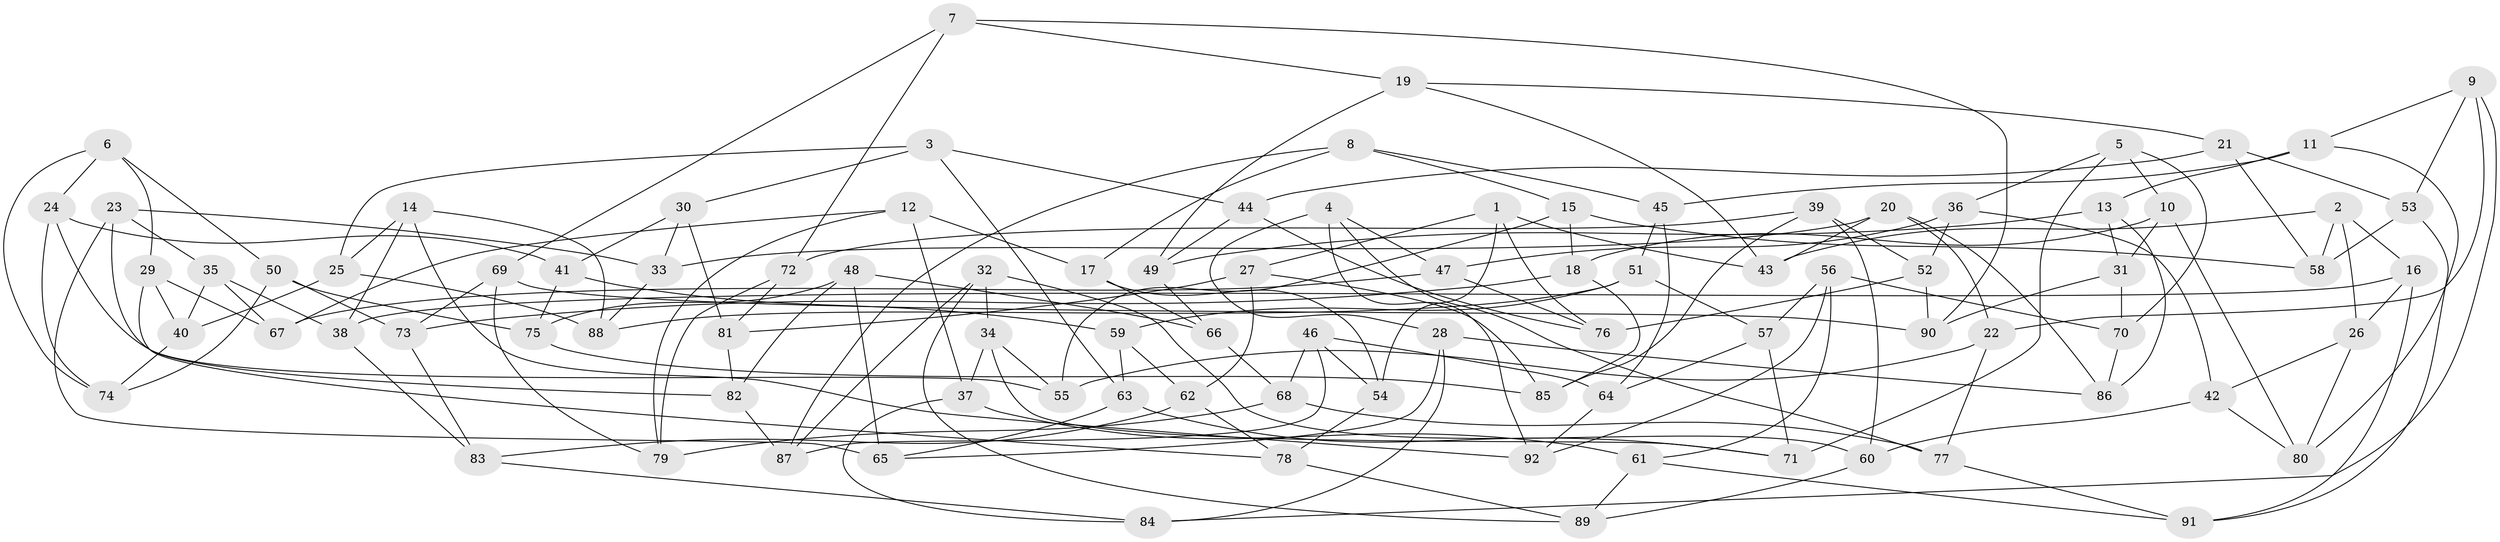 // coarse degree distribution, {8: 0.078125, 3: 0.0625, 5: 0.078125, 4: 0.625, 7: 0.046875, 6: 0.109375}
// Generated by graph-tools (version 1.1) at 2025/20/03/04/25 18:20:28]
// undirected, 92 vertices, 184 edges
graph export_dot {
graph [start="1"]
  node [color=gray90,style=filled];
  1;
  2;
  3;
  4;
  5;
  6;
  7;
  8;
  9;
  10;
  11;
  12;
  13;
  14;
  15;
  16;
  17;
  18;
  19;
  20;
  21;
  22;
  23;
  24;
  25;
  26;
  27;
  28;
  29;
  30;
  31;
  32;
  33;
  34;
  35;
  36;
  37;
  38;
  39;
  40;
  41;
  42;
  43;
  44;
  45;
  46;
  47;
  48;
  49;
  50;
  51;
  52;
  53;
  54;
  55;
  56;
  57;
  58;
  59;
  60;
  61;
  62;
  63;
  64;
  65;
  66;
  67;
  68;
  69;
  70;
  71;
  72;
  73;
  74;
  75;
  76;
  77;
  78;
  79;
  80;
  81;
  82;
  83;
  84;
  85;
  86;
  87;
  88;
  89;
  90;
  91;
  92;
  1 -- 27;
  1 -- 43;
  1 -- 54;
  1 -- 76;
  2 -- 16;
  2 -- 43;
  2 -- 26;
  2 -- 58;
  3 -- 63;
  3 -- 44;
  3 -- 25;
  3 -- 30;
  4 -- 28;
  4 -- 92;
  4 -- 77;
  4 -- 47;
  5 -- 36;
  5 -- 71;
  5 -- 70;
  5 -- 10;
  6 -- 50;
  6 -- 24;
  6 -- 29;
  6 -- 74;
  7 -- 69;
  7 -- 19;
  7 -- 90;
  7 -- 72;
  8 -- 15;
  8 -- 45;
  8 -- 87;
  8 -- 17;
  9 -- 22;
  9 -- 84;
  9 -- 11;
  9 -- 53;
  10 -- 18;
  10 -- 31;
  10 -- 80;
  11 -- 45;
  11 -- 13;
  11 -- 80;
  12 -- 37;
  12 -- 17;
  12 -- 79;
  12 -- 67;
  13 -- 49;
  13 -- 31;
  13 -- 86;
  14 -- 38;
  14 -- 92;
  14 -- 88;
  14 -- 25;
  15 -- 18;
  15 -- 58;
  15 -- 55;
  16 -- 26;
  16 -- 91;
  16 -- 38;
  17 -- 54;
  17 -- 66;
  18 -- 85;
  18 -- 73;
  19 -- 49;
  19 -- 43;
  19 -- 21;
  20 -- 33;
  20 -- 43;
  20 -- 22;
  20 -- 86;
  21 -- 53;
  21 -- 58;
  21 -- 44;
  22 -- 77;
  22 -- 55;
  23 -- 35;
  23 -- 33;
  23 -- 65;
  23 -- 82;
  24 -- 55;
  24 -- 41;
  24 -- 74;
  25 -- 40;
  25 -- 88;
  26 -- 42;
  26 -- 80;
  27 -- 85;
  27 -- 62;
  27 -- 81;
  28 -- 84;
  28 -- 65;
  28 -- 86;
  29 -- 78;
  29 -- 40;
  29 -- 67;
  30 -- 81;
  30 -- 41;
  30 -- 33;
  31 -- 90;
  31 -- 70;
  32 -- 87;
  32 -- 89;
  32 -- 60;
  32 -- 34;
  33 -- 88;
  34 -- 71;
  34 -- 37;
  34 -- 55;
  35 -- 67;
  35 -- 38;
  35 -- 40;
  36 -- 52;
  36 -- 47;
  36 -- 42;
  37 -- 84;
  37 -- 61;
  38 -- 83;
  39 -- 85;
  39 -- 72;
  39 -- 60;
  39 -- 52;
  40 -- 74;
  41 -- 75;
  41 -- 59;
  42 -- 60;
  42 -- 80;
  44 -- 76;
  44 -- 49;
  45 -- 64;
  45 -- 51;
  46 -- 64;
  46 -- 87;
  46 -- 68;
  46 -- 54;
  47 -- 67;
  47 -- 76;
  48 -- 75;
  48 -- 65;
  48 -- 82;
  48 -- 66;
  49 -- 66;
  50 -- 73;
  50 -- 75;
  50 -- 74;
  51 -- 88;
  51 -- 57;
  51 -- 59;
  52 -- 76;
  52 -- 90;
  53 -- 91;
  53 -- 58;
  54 -- 78;
  56 -- 57;
  56 -- 92;
  56 -- 61;
  56 -- 70;
  57 -- 64;
  57 -- 71;
  59 -- 63;
  59 -- 62;
  60 -- 89;
  61 -- 89;
  61 -- 91;
  62 -- 83;
  62 -- 78;
  63 -- 71;
  63 -- 65;
  64 -- 92;
  66 -- 68;
  68 -- 77;
  68 -- 79;
  69 -- 79;
  69 -- 90;
  69 -- 73;
  70 -- 86;
  72 -- 81;
  72 -- 79;
  73 -- 83;
  75 -- 85;
  77 -- 91;
  78 -- 89;
  81 -- 82;
  82 -- 87;
  83 -- 84;
}
